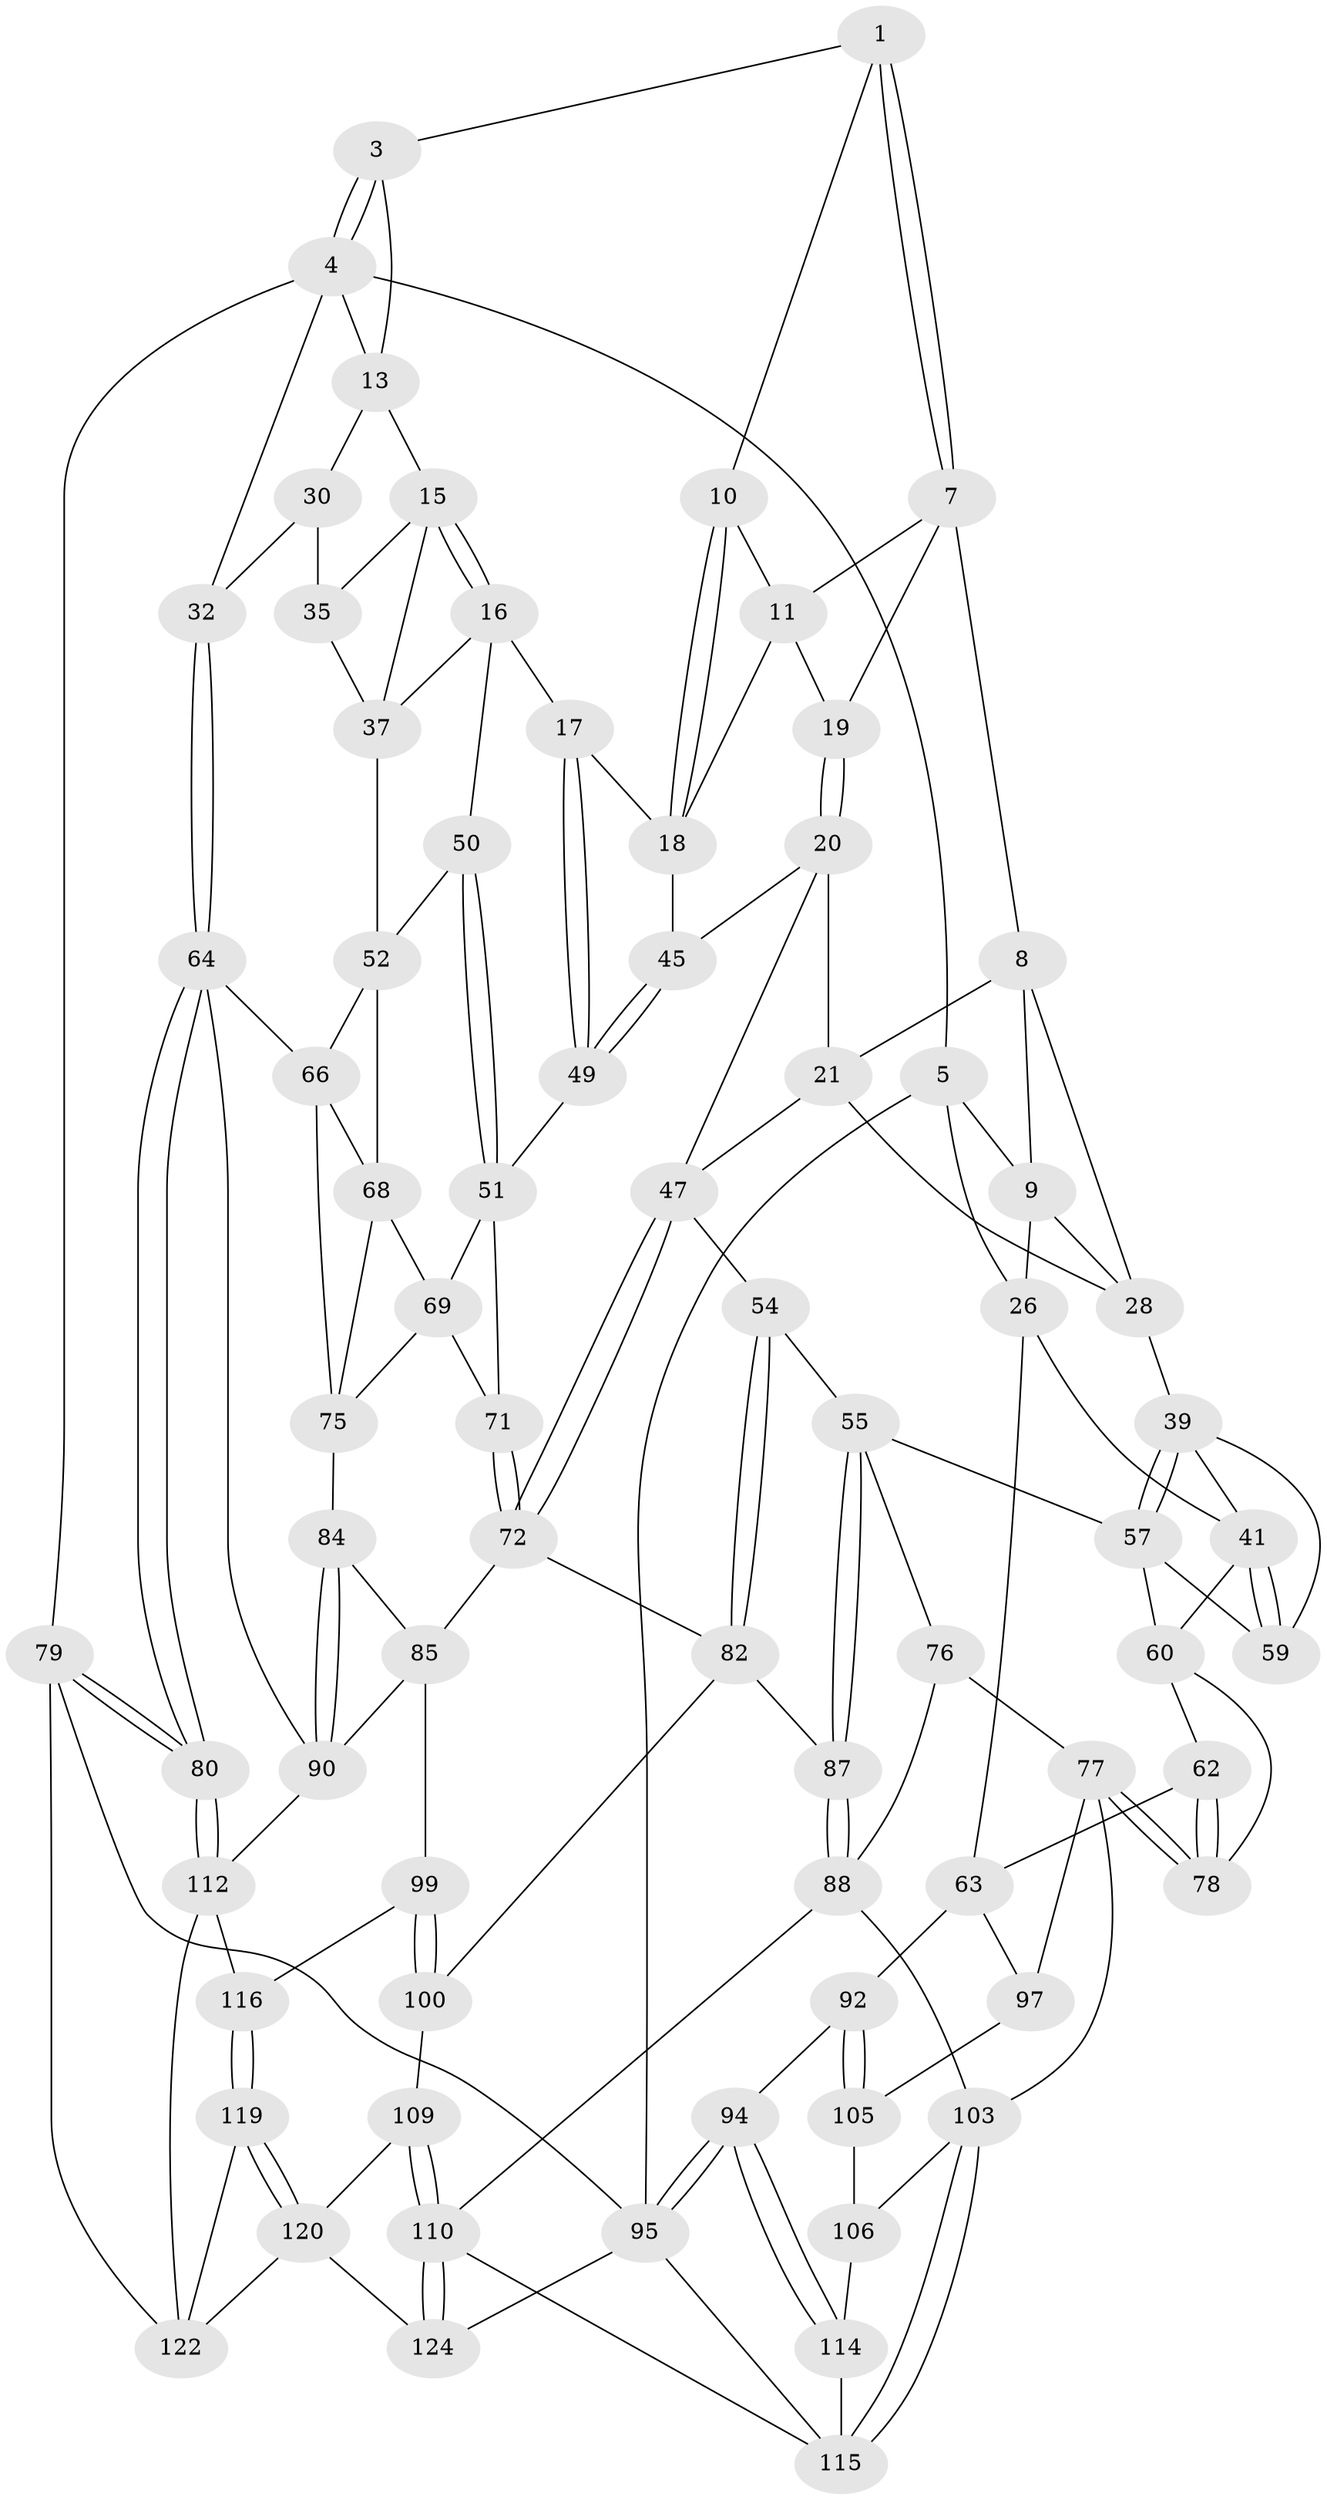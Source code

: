 // Generated by graph-tools (version 1.1) at 2025/52/02/27/25 19:52:41]
// undirected, 75 vertices, 166 edges
graph export_dot {
graph [start="1"]
  node [color=gray90,style=filled];
  1 [pos="+0.42705714187947924+0",super="+2"];
  3 [pos="+0.7122435234490988+0"];
  4 [pos="+1+0",super="+29"];
  5 [pos="+0+0",super="+6"];
  7 [pos="+0.37422105013816076+0.05452265154674959",super="+12"];
  8 [pos="+0.3433709360764649+0.07919246887219371",super="+22"];
  9 [pos="+0.173306995660972+0.04805976838934185",super="+25"];
  10 [pos="+0.6276290847361538+0"];
  11 [pos="+0.599406313211152+0.017132653500393655",super="+24"];
  13 [pos="+0.8434817397916542+0.048806766549819657",super="+14"];
  15 [pos="+0.8186638822099594+0.14758159669979645",super="+36"];
  16 [pos="+0.7332461500938822+0.21716496090642257",super="+38"];
  17 [pos="+0.6969735525788959+0.2155349515663389"];
  18 [pos="+0.6799145097920182+0.2092914896579275",super="+23"];
  19 [pos="+0.45778743404851324+0.19288311564133395"];
  20 [pos="+0.4507532454210794+0.20904489314235206",super="+46"];
  21 [pos="+0.3876377709576483+0.2153967351607783",super="+33"];
  26 [pos="+0.08599445005566365+0.17772179150305156",super="+27"];
  28 [pos="+0.2617795431431463+0.17202952235743268",super="+34"];
  30 [pos="+0.9348533764384279+0.17588718073985632",super="+31"];
  32 [pos="+1+0.21360542957502596"];
  35 [pos="+0.8822849833593988+0.24067032029278076",super="+43"];
  37 [pos="+0.820909305653622+0.2619844021023933",super="+44"];
  39 [pos="+0.30384669521088+0.2825271109891298",super="+40"];
  41 [pos="+0.16309332242651228+0.27330290179368566",super="+42"];
  45 [pos="+0.5534511747254012+0.3175205628866866"];
  47 [pos="+0.519845020022557+0.39618212670896386",super="+48"];
  49 [pos="+0.700317496293439+0.33496473638149565"];
  50 [pos="+0.7785742388761856+0.3483887471974581"];
  51 [pos="+0.7268955297129359+0.3674879385836189",super="+70"];
  52 [pos="+0.8762125739595927+0.3561360133123366",super="+53"];
  54 [pos="+0.39110858705159335+0.45501259738617333"];
  55 [pos="+0.3022212780596273+0.506029537748401",super="+56"];
  57 [pos="+0.27772082620628047+0.5012579717031408",super="+58"];
  59 [pos="+0.21604258101660564+0.40586019906775433"];
  60 [pos="+0.09982171647611374+0.415669602364068",super="+61"];
  62 [pos="+0+0.42946266165296626"];
  63 [pos="+0+0.42068788375490784",super="+91"];
  64 [pos="+1+0.5294304594589528",super="+65"];
  66 [pos="+0.9758255508159016+0.46998563731392673",super="+67"];
  68 [pos="+0.7907490539557873+0.41837777218607464",super="+73"];
  69 [pos="+0.7509744923223931+0.43791199887819465",super="+74"];
  71 [pos="+0.6211059123210042+0.447012014544399"];
  72 [pos="+0.5759594050657717+0.45672276093197955",super="+81"];
  75 [pos="+0.76677781449029+0.5054005127484894",super="+83"];
  76 [pos="+0.24920675361341274+0.5558193232157609"];
  77 [pos="+0.18756789886157182+0.5987463586028523",super="+96"];
  78 [pos="+0.1862314062897108+0.5976564698710541"];
  79 [pos="+1+1"];
  80 [pos="+1+0.8452404868065398"];
  82 [pos="+0.503493488841725+0.6290657938927895",super="+86"];
  84 [pos="+0.7613810787274196+0.5825497697820102"];
  85 [pos="+0.6949367853914798+0.611970644023394",super="+98"];
  87 [pos="+0.4678651368970508+0.6673635010579767"];
  88 [pos="+0.415107052034918+0.7163632313333473",super="+89"];
  90 [pos="+0.8841089696192381+0.6639167239612022",super="+102"];
  92 [pos="+0+0.6812074774862096",super="+93"];
  94 [pos="+0+1"];
  95 [pos="+0+1",super="+125"];
  97 [pos="+0.10668063286990619+0.6467400551014794"];
  99 [pos="+0.6490464420865831+0.7112807420903072"];
  100 [pos="+0.6193422986259695+0.7224083671519563",super="+101"];
  103 [pos="+0.2457764877709078+0.7584428054155589",super="+104"];
  105 [pos="+0.07689052058600032+0.6690484786059856",super="+108"];
  106 [pos="+0.1464190059457885+0.7854403831947614",super="+107"];
  109 [pos="+0.4665238703934975+0.8400371800528443",super="+121"];
  110 [pos="+0.3875658699996195+0.8555963733189526",super="+111"];
  112 [pos="+0.9063655829680304+0.8420672865467377",super="+113"];
  114 [pos="+0+0.8974129125482614",super="+118"];
  115 [pos="+0.2701520171934595+0.7957532175543449",super="+117"];
  116 [pos="+0.7267700163148698+0.7640506403788891"];
  119 [pos="+0.7443366743916756+0.8327527808746474"];
  120 [pos="+0.6406122703502123+0.9892376604649953",super="+123"];
  122 [pos="+0.8772991443073038+0.8767610732728034",super="+126"];
  124 [pos="+0.3650769749782331+1"];
  1 -- 7;
  1 -- 7;
  1 -- 10;
  1 -- 3;
  3 -- 4;
  3 -- 4;
  3 -- 13;
  4 -- 5;
  4 -- 79;
  4 -- 32;
  4 -- 13;
  5 -- 95;
  5 -- 9;
  5 -- 26;
  7 -- 8;
  7 -- 19;
  7 -- 11;
  8 -- 9;
  8 -- 28;
  8 -- 21;
  9 -- 26;
  9 -- 28;
  10 -- 11;
  10 -- 18;
  10 -- 18;
  11 -- 19;
  11 -- 18;
  13 -- 30;
  13 -- 15;
  15 -- 16;
  15 -- 16;
  15 -- 35;
  15 -- 37;
  16 -- 17;
  16 -- 50;
  16 -- 37;
  17 -- 18;
  17 -- 49;
  17 -- 49;
  18 -- 45;
  19 -- 20;
  19 -- 20;
  20 -- 21;
  20 -- 45;
  20 -- 47;
  21 -- 28;
  21 -- 47;
  26 -- 41;
  26 -- 63;
  28 -- 39;
  30 -- 35 [weight=2];
  30 -- 32;
  32 -- 64;
  32 -- 64;
  35 -- 37;
  37 -- 52;
  39 -- 57;
  39 -- 57;
  39 -- 41;
  39 -- 59;
  41 -- 59;
  41 -- 59;
  41 -- 60;
  45 -- 49;
  45 -- 49;
  47 -- 72;
  47 -- 72;
  47 -- 54;
  49 -- 51;
  50 -- 51;
  50 -- 51;
  50 -- 52;
  51 -- 69;
  51 -- 71;
  52 -- 68;
  52 -- 66;
  54 -- 55;
  54 -- 82;
  54 -- 82;
  55 -- 87;
  55 -- 87;
  55 -- 57;
  55 -- 76;
  57 -- 59;
  57 -- 60;
  60 -- 62;
  60 -- 78;
  62 -- 63;
  62 -- 78;
  62 -- 78;
  63 -- 97;
  63 -- 92;
  64 -- 80;
  64 -- 80;
  64 -- 66;
  64 -- 90;
  66 -- 68;
  66 -- 75;
  68 -- 69;
  68 -- 75;
  69 -- 75;
  69 -- 71;
  71 -- 72;
  71 -- 72;
  72 -- 82;
  72 -- 85;
  75 -- 84;
  76 -- 77;
  76 -- 88;
  77 -- 78;
  77 -- 78;
  77 -- 97;
  77 -- 103;
  79 -- 80;
  79 -- 80;
  79 -- 95;
  79 -- 122;
  80 -- 112;
  80 -- 112;
  82 -- 100;
  82 -- 87;
  84 -- 85;
  84 -- 90;
  84 -- 90;
  85 -- 90;
  85 -- 99;
  87 -- 88;
  87 -- 88;
  88 -- 103;
  88 -- 110;
  90 -- 112;
  92 -- 105 [weight=2];
  92 -- 105;
  92 -- 94;
  94 -- 95;
  94 -- 95;
  94 -- 114;
  94 -- 114;
  95 -- 115;
  95 -- 124;
  97 -- 105;
  99 -- 100;
  99 -- 100;
  99 -- 116;
  100 -- 109 [weight=2];
  103 -- 115;
  103 -- 115;
  103 -- 106;
  105 -- 106;
  106 -- 114 [weight=2];
  109 -- 110;
  109 -- 110;
  109 -- 120;
  110 -- 124;
  110 -- 124;
  110 -- 115;
  112 -- 122;
  112 -- 116;
  114 -- 115;
  116 -- 119;
  116 -- 119;
  119 -- 120;
  119 -- 120;
  119 -- 122;
  120 -- 122;
  120 -- 124;
}
